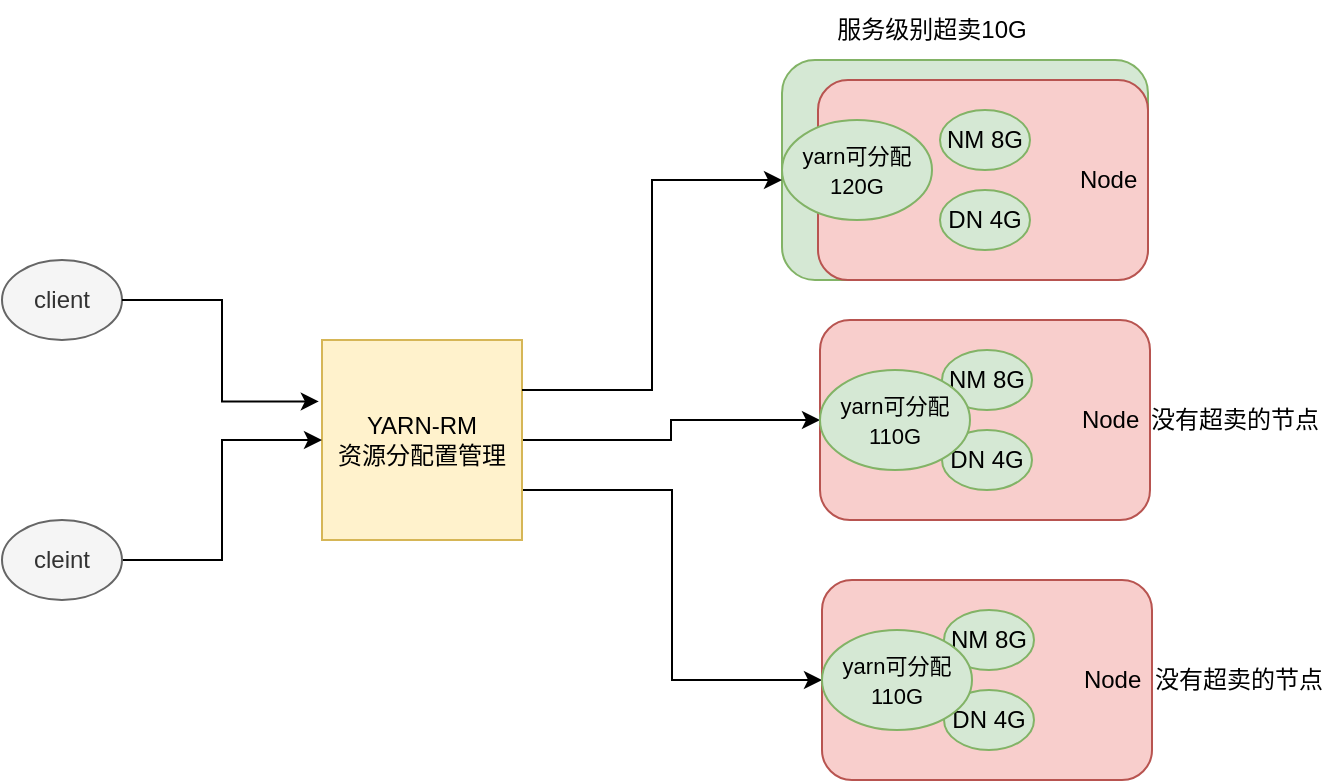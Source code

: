 <mxfile version="27.0.9">
  <diagram name="第 1 页" id="b-wFFnTidDRVDTVF9fiY">
    <mxGraphModel dx="983" dy="530" grid="1" gridSize="10" guides="1" tooltips="1" connect="1" arrows="1" fold="1" page="1" pageScale="1" pageWidth="827" pageHeight="1169" math="0" shadow="0">
      <root>
        <mxCell id="0" />
        <mxCell id="1" parent="0" />
        <mxCell id="ZLMe1sIbapqyTCxvVwkS-2" value="client" style="ellipse;whiteSpace=wrap;html=1;fillColor=#f5f5f5;fontColor=#333333;strokeColor=#666666;" vertex="1" parent="1">
          <mxGeometry x="80" y="220" width="60" height="40" as="geometry" />
        </mxCell>
        <mxCell id="ZLMe1sIbapqyTCxvVwkS-28" style="edgeStyle=orthogonalEdgeStyle;rounded=0;orthogonalLoop=1;jettySize=auto;html=1;" edge="1" parent="1" source="ZLMe1sIbapqyTCxvVwkS-3" target="ZLMe1sIbapqyTCxvVwkS-18">
          <mxGeometry relative="1" as="geometry" />
        </mxCell>
        <mxCell id="ZLMe1sIbapqyTCxvVwkS-29" style="edgeStyle=orthogonalEdgeStyle;rounded=0;orthogonalLoop=1;jettySize=auto;html=1;exitX=1;exitY=0.75;exitDx=0;exitDy=0;entryX=0;entryY=0.5;entryDx=0;entryDy=0;" edge="1" parent="1" source="ZLMe1sIbapqyTCxvVwkS-3" target="ZLMe1sIbapqyTCxvVwkS-25">
          <mxGeometry relative="1" as="geometry" />
        </mxCell>
        <mxCell id="ZLMe1sIbapqyTCxvVwkS-3" value="YARN-RM&lt;div&gt;资源分配置管理&lt;/div&gt;" style="whiteSpace=wrap;html=1;aspect=fixed;fillColor=#fff2cc;strokeColor=#d6b656;" vertex="1" parent="1">
          <mxGeometry x="240" y="260" width="100" height="100" as="geometry" />
        </mxCell>
        <mxCell id="ZLMe1sIbapqyTCxvVwkS-4" value="" style="rounded=1;whiteSpace=wrap;html=1;fillColor=#d5e8d4;strokeColor=#82b366;" vertex="1" parent="1">
          <mxGeometry x="470" y="120" width="183" height="110" as="geometry" />
        </mxCell>
        <mxCell id="ZLMe1sIbapqyTCxvVwkS-1" value="&lt;blockquote style=&quot;margin: 0 0 0 40px; border: none; padding: 0px;&quot;&gt;Node&amp;nbsp;&lt;/blockquote&gt;" style="rounded=1;whiteSpace=wrap;html=1;align=right;fillColor=#f8cecc;strokeColor=#b85450;" vertex="1" parent="1">
          <mxGeometry x="488" y="130" width="165" height="100" as="geometry" />
        </mxCell>
        <mxCell id="ZLMe1sIbapqyTCxvVwkS-27" value="" style="edgeStyle=orthogonalEdgeStyle;rounded=0;orthogonalLoop=1;jettySize=auto;html=1;" edge="1" parent="1" source="ZLMe1sIbapqyTCxvVwkS-5" target="ZLMe1sIbapqyTCxvVwkS-3">
          <mxGeometry relative="1" as="geometry" />
        </mxCell>
        <mxCell id="ZLMe1sIbapqyTCxvVwkS-5" value="cleint" style="ellipse;whiteSpace=wrap;html=1;fillColor=#f5f5f5;fontColor=#333333;strokeColor=#666666;" vertex="1" parent="1">
          <mxGeometry x="80" y="350" width="60" height="40" as="geometry" />
        </mxCell>
        <mxCell id="ZLMe1sIbapqyTCxvVwkS-8" value="NM 8G" style="ellipse;whiteSpace=wrap;html=1;fillColor=#d5e8d4;strokeColor=#82b366;" vertex="1" parent="1">
          <mxGeometry x="549" y="145" width="45" height="30" as="geometry" />
        </mxCell>
        <mxCell id="ZLMe1sIbapqyTCxvVwkS-9" value="DN 4G" style="ellipse;whiteSpace=wrap;html=1;fillColor=#d5e8d4;strokeColor=#82b366;" vertex="1" parent="1">
          <mxGeometry x="549" y="185" width="45" height="30" as="geometry" />
        </mxCell>
        <mxCell id="ZLMe1sIbapqyTCxvVwkS-10" value="&lt;font style=&quot;font-size: 11px;&quot;&gt;yarn可分配 120G&lt;/font&gt;" style="ellipse;whiteSpace=wrap;html=1;fillColor=#d5e8d4;strokeColor=#82b366;" vertex="1" parent="1">
          <mxGeometry x="470" y="150" width="75" height="50" as="geometry" />
        </mxCell>
        <mxCell id="ZLMe1sIbapqyTCxvVwkS-11" value="服务级别超卖10G" style="text;html=1;align=center;verticalAlign=middle;whiteSpace=wrap;rounded=0;" vertex="1" parent="1">
          <mxGeometry x="480" y="90" width="130" height="30" as="geometry" />
        </mxCell>
        <mxCell id="ZLMe1sIbapqyTCxvVwkS-18" value="&lt;blockquote style=&quot;margin: 0 0 0 40px; border: none; padding: 0px;&quot;&gt;Node&amp;nbsp;&lt;/blockquote&gt;" style="rounded=1;whiteSpace=wrap;html=1;align=right;fillColor=#f8cecc;strokeColor=#b85450;" vertex="1" parent="1">
          <mxGeometry x="489" y="250" width="165" height="100" as="geometry" />
        </mxCell>
        <mxCell id="ZLMe1sIbapqyTCxvVwkS-19" value="NM 8G" style="ellipse;whiteSpace=wrap;html=1;fillColor=#d5e8d4;strokeColor=#82b366;" vertex="1" parent="1">
          <mxGeometry x="550" y="265" width="45" height="30" as="geometry" />
        </mxCell>
        <mxCell id="ZLMe1sIbapqyTCxvVwkS-20" value="DN 4G" style="ellipse;whiteSpace=wrap;html=1;fillColor=#d5e8d4;strokeColor=#82b366;" vertex="1" parent="1">
          <mxGeometry x="550" y="305" width="45" height="30" as="geometry" />
        </mxCell>
        <mxCell id="ZLMe1sIbapqyTCxvVwkS-21" value="&lt;font style=&quot;font-size: 11px;&quot;&gt;yarn可分配 110G&lt;/font&gt;" style="ellipse;whiteSpace=wrap;html=1;fillColor=#d5e8d4;strokeColor=#82b366;" vertex="1" parent="1">
          <mxGeometry x="489" y="275" width="75" height="50" as="geometry" />
        </mxCell>
        <mxCell id="ZLMe1sIbapqyTCxvVwkS-22" value="&lt;blockquote style=&quot;margin: 0 0 0 40px; border: none; padding: 0px;&quot;&gt;Node&amp;nbsp;&lt;/blockquote&gt;" style="rounded=1;whiteSpace=wrap;html=1;align=right;fillColor=#f8cecc;strokeColor=#b85450;" vertex="1" parent="1">
          <mxGeometry x="490" y="380" width="165" height="100" as="geometry" />
        </mxCell>
        <mxCell id="ZLMe1sIbapqyTCxvVwkS-23" value="NM 8G" style="ellipse;whiteSpace=wrap;html=1;fillColor=#d5e8d4;strokeColor=#82b366;" vertex="1" parent="1">
          <mxGeometry x="551" y="395" width="45" height="30" as="geometry" />
        </mxCell>
        <mxCell id="ZLMe1sIbapqyTCxvVwkS-24" value="DN 4G" style="ellipse;whiteSpace=wrap;html=1;fillColor=#d5e8d4;strokeColor=#82b366;" vertex="1" parent="1">
          <mxGeometry x="551" y="435" width="45" height="30" as="geometry" />
        </mxCell>
        <mxCell id="ZLMe1sIbapqyTCxvVwkS-25" value="&lt;font style=&quot;font-size: 11px;&quot;&gt;yarn可分配 110G&lt;/font&gt;" style="ellipse;whiteSpace=wrap;html=1;fillColor=#d5e8d4;strokeColor=#82b366;" vertex="1" parent="1">
          <mxGeometry x="490" y="405" width="75" height="50" as="geometry" />
        </mxCell>
        <mxCell id="ZLMe1sIbapqyTCxvVwkS-26" style="edgeStyle=orthogonalEdgeStyle;rounded=0;orthogonalLoop=1;jettySize=auto;html=1;entryX=-0.016;entryY=0.307;entryDx=0;entryDy=0;entryPerimeter=0;" edge="1" parent="1" source="ZLMe1sIbapqyTCxvVwkS-2" target="ZLMe1sIbapqyTCxvVwkS-3">
          <mxGeometry relative="1" as="geometry" />
        </mxCell>
        <mxCell id="ZLMe1sIbapqyTCxvVwkS-30" style="edgeStyle=orthogonalEdgeStyle;rounded=0;orthogonalLoop=1;jettySize=auto;html=1;exitX=1;exitY=0.25;exitDx=0;exitDy=0;entryX=0;entryY=0.6;entryDx=0;entryDy=0;entryPerimeter=0;" edge="1" parent="1" source="ZLMe1sIbapqyTCxvVwkS-3" target="ZLMe1sIbapqyTCxvVwkS-10">
          <mxGeometry relative="1" as="geometry" />
        </mxCell>
        <mxCell id="ZLMe1sIbapqyTCxvVwkS-31" value="没有超卖的节点" style="text;html=1;align=center;verticalAlign=middle;whiteSpace=wrap;rounded=0;" vertex="1" parent="1">
          <mxGeometry x="653" y="285" width="87" height="30" as="geometry" />
        </mxCell>
        <mxCell id="ZLMe1sIbapqyTCxvVwkS-32" value="没有超卖的节点" style="text;html=1;align=center;verticalAlign=middle;whiteSpace=wrap;rounded=0;" vertex="1" parent="1">
          <mxGeometry x="655" y="415" width="87" height="30" as="geometry" />
        </mxCell>
      </root>
    </mxGraphModel>
  </diagram>
</mxfile>
